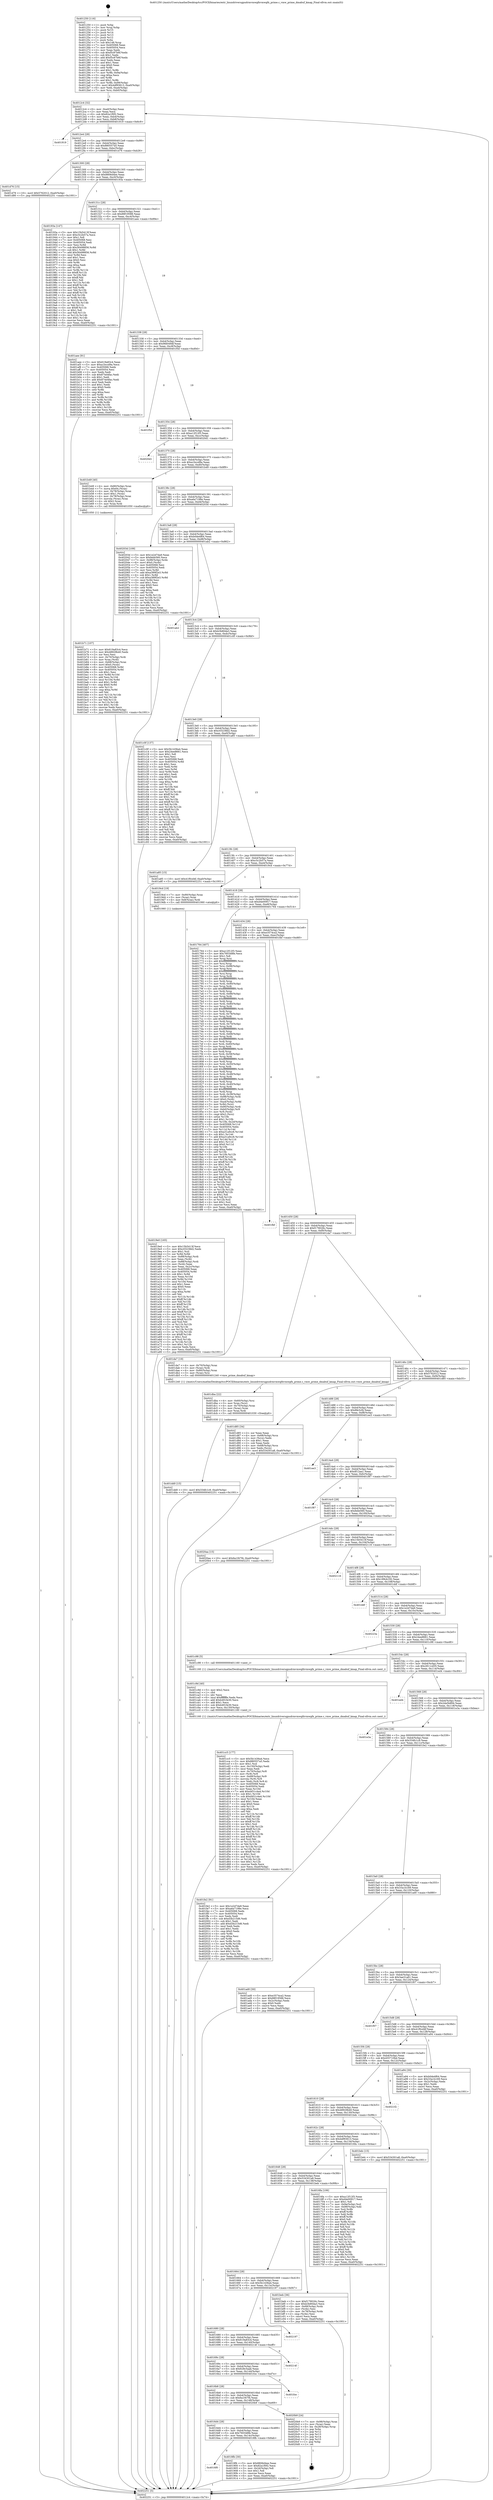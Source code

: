 digraph "0x401250" {
  label = "0x401250 (/mnt/c/Users/mathe/Desktop/tcc/POCII/binaries/extr_linuxdriversgpudrmvmwgfxvmwgfx_prime.c_vmw_prime_dmabuf_kmap_Final-ollvm.out::main(0))"
  labelloc = "t"
  node[shape=record]

  Entry [label="",width=0.3,height=0.3,shape=circle,fillcolor=black,style=filled]
  "0x4012c4" [label="{
     0x4012c4 [32]\l
     | [instrs]\l
     &nbsp;&nbsp;0x4012c4 \<+6\>: mov -0xa0(%rbp),%eax\l
     &nbsp;&nbsp;0x4012ca \<+2\>: mov %eax,%ecx\l
     &nbsp;&nbsp;0x4012cc \<+6\>: sub $0x82a1f0f2,%ecx\l
     &nbsp;&nbsp;0x4012d2 \<+6\>: mov %eax,-0xb4(%rbp)\l
     &nbsp;&nbsp;0x4012d8 \<+6\>: mov %ecx,-0xb8(%rbp)\l
     &nbsp;&nbsp;0x4012de \<+6\>: je 0000000000401919 \<main+0x6c9\>\l
  }"]
  "0x401919" [label="{
     0x401919\l
  }", style=dashed]
  "0x4012e4" [label="{
     0x4012e4 [28]\l
     | [instrs]\l
     &nbsp;&nbsp;0x4012e4 \<+5\>: jmp 00000000004012e9 \<main+0x99\>\l
     &nbsp;&nbsp;0x4012e9 \<+6\>: mov -0xb4(%rbp),%eax\l
     &nbsp;&nbsp;0x4012ef \<+5\>: sub $0x880557a5,%eax\l
     &nbsp;&nbsp;0x4012f4 \<+6\>: mov %eax,-0xbc(%rbp)\l
     &nbsp;&nbsp;0x4012fa \<+6\>: je 0000000000401d76 \<main+0xb26\>\l
  }"]
  Exit [label="",width=0.3,height=0.3,shape=circle,fillcolor=black,style=filled,peripheries=2]
  "0x401d76" [label="{
     0x401d76 [15]\l
     | [instrs]\l
     &nbsp;&nbsp;0x401d76 \<+10\>: movl $0x5762012,-0xa0(%rbp)\l
     &nbsp;&nbsp;0x401d80 \<+5\>: jmp 0000000000402251 \<main+0x1001\>\l
  }"]
  "0x401300" [label="{
     0x401300 [28]\l
     | [instrs]\l
     &nbsp;&nbsp;0x401300 \<+5\>: jmp 0000000000401305 \<main+0xb5\>\l
     &nbsp;&nbsp;0x401305 \<+6\>: mov -0xb4(%rbp),%eax\l
     &nbsp;&nbsp;0x40130b \<+5\>: sub $0x8806d4ee,%eax\l
     &nbsp;&nbsp;0x401310 \<+6\>: mov %eax,-0xc0(%rbp)\l
     &nbsp;&nbsp;0x401316 \<+6\>: je 000000000040193a \<main+0x6ea\>\l
  }"]
  "0x401dd0" [label="{
     0x401dd0 [15]\l
     | [instrs]\l
     &nbsp;&nbsp;0x401dd0 \<+10\>: movl $0x334fc1c9,-0xa0(%rbp)\l
     &nbsp;&nbsp;0x401dda \<+5\>: jmp 0000000000402251 \<main+0x1001\>\l
  }"]
  "0x40193a" [label="{
     0x40193a [147]\l
     | [instrs]\l
     &nbsp;&nbsp;0x40193a \<+5\>: mov $0x15b5413f,%eax\l
     &nbsp;&nbsp;0x40193f \<+5\>: mov $0xc5c2b57a,%ecx\l
     &nbsp;&nbsp;0x401944 \<+2\>: mov $0x1,%dl\l
     &nbsp;&nbsp;0x401946 \<+7\>: mov 0x405068,%esi\l
     &nbsp;&nbsp;0x40194d \<+7\>: mov 0x405054,%edi\l
     &nbsp;&nbsp;0x401954 \<+3\>: mov %esi,%r8d\l
     &nbsp;&nbsp;0x401957 \<+7\>: sub $0x56498856,%r8d\l
     &nbsp;&nbsp;0x40195e \<+4\>: sub $0x1,%r8d\l
     &nbsp;&nbsp;0x401962 \<+7\>: add $0x56498856,%r8d\l
     &nbsp;&nbsp;0x401969 \<+4\>: imul %r8d,%esi\l
     &nbsp;&nbsp;0x40196d \<+3\>: and $0x1,%esi\l
     &nbsp;&nbsp;0x401970 \<+3\>: cmp $0x0,%esi\l
     &nbsp;&nbsp;0x401973 \<+4\>: sete %r9b\l
     &nbsp;&nbsp;0x401977 \<+3\>: cmp $0xa,%edi\l
     &nbsp;&nbsp;0x40197a \<+4\>: setl %r10b\l
     &nbsp;&nbsp;0x40197e \<+3\>: mov %r9b,%r11b\l
     &nbsp;&nbsp;0x401981 \<+4\>: xor $0xff,%r11b\l
     &nbsp;&nbsp;0x401985 \<+3\>: mov %r10b,%bl\l
     &nbsp;&nbsp;0x401988 \<+3\>: xor $0xff,%bl\l
     &nbsp;&nbsp;0x40198b \<+3\>: xor $0x1,%dl\l
     &nbsp;&nbsp;0x40198e \<+3\>: mov %r11b,%r14b\l
     &nbsp;&nbsp;0x401991 \<+4\>: and $0xff,%r14b\l
     &nbsp;&nbsp;0x401995 \<+3\>: and %dl,%r9b\l
     &nbsp;&nbsp;0x401998 \<+3\>: mov %bl,%r15b\l
     &nbsp;&nbsp;0x40199b \<+4\>: and $0xff,%r15b\l
     &nbsp;&nbsp;0x40199f \<+3\>: and %dl,%r10b\l
     &nbsp;&nbsp;0x4019a2 \<+3\>: or %r9b,%r14b\l
     &nbsp;&nbsp;0x4019a5 \<+3\>: or %r10b,%r15b\l
     &nbsp;&nbsp;0x4019a8 \<+3\>: xor %r15b,%r14b\l
     &nbsp;&nbsp;0x4019ab \<+3\>: or %bl,%r11b\l
     &nbsp;&nbsp;0x4019ae \<+4\>: xor $0xff,%r11b\l
     &nbsp;&nbsp;0x4019b2 \<+3\>: or $0x1,%dl\l
     &nbsp;&nbsp;0x4019b5 \<+3\>: and %dl,%r11b\l
     &nbsp;&nbsp;0x4019b8 \<+3\>: or %r11b,%r14b\l
     &nbsp;&nbsp;0x4019bb \<+4\>: test $0x1,%r14b\l
     &nbsp;&nbsp;0x4019bf \<+3\>: cmovne %ecx,%eax\l
     &nbsp;&nbsp;0x4019c2 \<+6\>: mov %eax,-0xa0(%rbp)\l
     &nbsp;&nbsp;0x4019c8 \<+5\>: jmp 0000000000402251 \<main+0x1001\>\l
  }"]
  "0x40131c" [label="{
     0x40131c [28]\l
     | [instrs]\l
     &nbsp;&nbsp;0x40131c \<+5\>: jmp 0000000000401321 \<main+0xd1\>\l
     &nbsp;&nbsp;0x401321 \<+6\>: mov -0xb4(%rbp),%eax\l
     &nbsp;&nbsp;0x401327 \<+5\>: sub $0x88f19588,%eax\l
     &nbsp;&nbsp;0x40132c \<+6\>: mov %eax,-0xc4(%rbp)\l
     &nbsp;&nbsp;0x401332 \<+6\>: je 0000000000401aee \<main+0x89e\>\l
  }"]
  "0x401dba" [label="{
     0x401dba [22]\l
     | [instrs]\l
     &nbsp;&nbsp;0x401dba \<+4\>: mov -0x60(%rbp),%rsi\l
     &nbsp;&nbsp;0x401dbe \<+3\>: mov %rax,(%rsi)\l
     &nbsp;&nbsp;0x401dc1 \<+4\>: mov -0x70(%rbp),%rax\l
     &nbsp;&nbsp;0x401dc5 \<+3\>: mov (%rax),%rax\l
     &nbsp;&nbsp;0x401dc8 \<+3\>: mov %rax,%rdi\l
     &nbsp;&nbsp;0x401dcb \<+5\>: call 0000000000401030 \<free@plt\>\l
     | [calls]\l
     &nbsp;&nbsp;0x401030 \{1\} (unknown)\l
  }"]
  "0x401aee" [label="{
     0x401aee [91]\l
     | [instrs]\l
     &nbsp;&nbsp;0x401aee \<+5\>: mov $0x619a83c4,%eax\l
     &nbsp;&nbsp;0x401af3 \<+5\>: mov $0xa1bccd9a,%ecx\l
     &nbsp;&nbsp;0x401af8 \<+7\>: mov 0x405068,%edx\l
     &nbsp;&nbsp;0x401aff \<+7\>: mov 0x405054,%esi\l
     &nbsp;&nbsp;0x401b06 \<+2\>: mov %edx,%edi\l
     &nbsp;&nbsp;0x401b08 \<+6\>: sub $0x874d4fac,%edi\l
     &nbsp;&nbsp;0x401b0e \<+3\>: sub $0x1,%edi\l
     &nbsp;&nbsp;0x401b11 \<+6\>: add $0x874d4fac,%edi\l
     &nbsp;&nbsp;0x401b17 \<+3\>: imul %edi,%edx\l
     &nbsp;&nbsp;0x401b1a \<+3\>: and $0x1,%edx\l
     &nbsp;&nbsp;0x401b1d \<+3\>: cmp $0x0,%edx\l
     &nbsp;&nbsp;0x401b20 \<+4\>: sete %r8b\l
     &nbsp;&nbsp;0x401b24 \<+3\>: cmp $0xa,%esi\l
     &nbsp;&nbsp;0x401b27 \<+4\>: setl %r9b\l
     &nbsp;&nbsp;0x401b2b \<+3\>: mov %r8b,%r10b\l
     &nbsp;&nbsp;0x401b2e \<+3\>: and %r9b,%r10b\l
     &nbsp;&nbsp;0x401b31 \<+3\>: xor %r9b,%r8b\l
     &nbsp;&nbsp;0x401b34 \<+3\>: or %r8b,%r10b\l
     &nbsp;&nbsp;0x401b37 \<+4\>: test $0x1,%r10b\l
     &nbsp;&nbsp;0x401b3b \<+3\>: cmovne %ecx,%eax\l
     &nbsp;&nbsp;0x401b3e \<+6\>: mov %eax,-0xa0(%rbp)\l
     &nbsp;&nbsp;0x401b44 \<+5\>: jmp 0000000000402251 \<main+0x1001\>\l
  }"]
  "0x401338" [label="{
     0x401338 [28]\l
     | [instrs]\l
     &nbsp;&nbsp;0x401338 \<+5\>: jmp 000000000040133d \<main+0xed\>\l
     &nbsp;&nbsp;0x40133d \<+6\>: mov -0xb4(%rbp),%eax\l
     &nbsp;&nbsp;0x401343 \<+5\>: sub $0x9fd049df,%eax\l
     &nbsp;&nbsp;0x401348 \<+6\>: mov %eax,-0xc8(%rbp)\l
     &nbsp;&nbsp;0x40134e \<+6\>: je 0000000000401f5d \<main+0xd0d\>\l
  }"]
  "0x401cc5" [label="{
     0x401cc5 [177]\l
     | [instrs]\l
     &nbsp;&nbsp;0x401cc5 \<+5\>: mov $0x5b1436a4,%ecx\l
     &nbsp;&nbsp;0x401cca \<+5\>: mov $0x880557a5,%edx\l
     &nbsp;&nbsp;0x401ccf \<+3\>: mov $0x1,%sil\l
     &nbsp;&nbsp;0x401cd2 \<+6\>: mov -0x150(%rbp),%edi\l
     &nbsp;&nbsp;0x401cd8 \<+3\>: imul %eax,%edi\l
     &nbsp;&nbsp;0x401cdb \<+4\>: mov -0x70(%rbp),%r8\l
     &nbsp;&nbsp;0x401cdf \<+3\>: mov (%r8),%r8\l
     &nbsp;&nbsp;0x401ce2 \<+4\>: mov -0x68(%rbp),%r9\l
     &nbsp;&nbsp;0x401ce6 \<+3\>: movslq (%r9),%r9\l
     &nbsp;&nbsp;0x401ce9 \<+4\>: mov %edi,(%r8,%r9,4)\l
     &nbsp;&nbsp;0x401ced \<+7\>: mov 0x405068,%eax\l
     &nbsp;&nbsp;0x401cf4 \<+7\>: mov 0x405054,%edi\l
     &nbsp;&nbsp;0x401cfb \<+3\>: mov %eax,%r10d\l
     &nbsp;&nbsp;0x401cfe \<+7\>: add $0xd451c4a4,%r10d\l
     &nbsp;&nbsp;0x401d05 \<+4\>: sub $0x1,%r10d\l
     &nbsp;&nbsp;0x401d09 \<+7\>: sub $0xd451c4a4,%r10d\l
     &nbsp;&nbsp;0x401d10 \<+4\>: imul %r10d,%eax\l
     &nbsp;&nbsp;0x401d14 \<+3\>: and $0x1,%eax\l
     &nbsp;&nbsp;0x401d17 \<+3\>: cmp $0x0,%eax\l
     &nbsp;&nbsp;0x401d1a \<+4\>: sete %r11b\l
     &nbsp;&nbsp;0x401d1e \<+3\>: cmp $0xa,%edi\l
     &nbsp;&nbsp;0x401d21 \<+3\>: setl %bl\l
     &nbsp;&nbsp;0x401d24 \<+3\>: mov %r11b,%r14b\l
     &nbsp;&nbsp;0x401d27 \<+4\>: xor $0xff,%r14b\l
     &nbsp;&nbsp;0x401d2b \<+3\>: mov %bl,%r15b\l
     &nbsp;&nbsp;0x401d2e \<+4\>: xor $0xff,%r15b\l
     &nbsp;&nbsp;0x401d32 \<+4\>: xor $0x1,%sil\l
     &nbsp;&nbsp;0x401d36 \<+3\>: mov %r14b,%r12b\l
     &nbsp;&nbsp;0x401d39 \<+4\>: and $0xff,%r12b\l
     &nbsp;&nbsp;0x401d3d \<+3\>: and %sil,%r11b\l
     &nbsp;&nbsp;0x401d40 \<+3\>: mov %r15b,%r13b\l
     &nbsp;&nbsp;0x401d43 \<+4\>: and $0xff,%r13b\l
     &nbsp;&nbsp;0x401d47 \<+3\>: and %sil,%bl\l
     &nbsp;&nbsp;0x401d4a \<+3\>: or %r11b,%r12b\l
     &nbsp;&nbsp;0x401d4d \<+3\>: or %bl,%r13b\l
     &nbsp;&nbsp;0x401d50 \<+3\>: xor %r13b,%r12b\l
     &nbsp;&nbsp;0x401d53 \<+3\>: or %r15b,%r14b\l
     &nbsp;&nbsp;0x401d56 \<+4\>: xor $0xff,%r14b\l
     &nbsp;&nbsp;0x401d5a \<+4\>: or $0x1,%sil\l
     &nbsp;&nbsp;0x401d5e \<+3\>: and %sil,%r14b\l
     &nbsp;&nbsp;0x401d61 \<+3\>: or %r14b,%r12b\l
     &nbsp;&nbsp;0x401d64 \<+4\>: test $0x1,%r12b\l
     &nbsp;&nbsp;0x401d68 \<+3\>: cmovne %edx,%ecx\l
     &nbsp;&nbsp;0x401d6b \<+6\>: mov %ecx,-0xa0(%rbp)\l
     &nbsp;&nbsp;0x401d71 \<+5\>: jmp 0000000000402251 \<main+0x1001\>\l
  }"]
  "0x401f5d" [label="{
     0x401f5d\l
  }", style=dashed]
  "0x401354" [label="{
     0x401354 [28]\l
     | [instrs]\l
     &nbsp;&nbsp;0x401354 \<+5\>: jmp 0000000000401359 \<main+0x109\>\l
     &nbsp;&nbsp;0x401359 \<+6\>: mov -0xb4(%rbp),%eax\l
     &nbsp;&nbsp;0x40135f \<+5\>: sub $0xa12f12f3,%eax\l
     &nbsp;&nbsp;0x401364 \<+6\>: mov %eax,-0xcc(%rbp)\l
     &nbsp;&nbsp;0x40136a \<+6\>: je 00000000004020d1 \<main+0xe81\>\l
  }"]
  "0x401c9d" [label="{
     0x401c9d [40]\l
     | [instrs]\l
     &nbsp;&nbsp;0x401c9d \<+5\>: mov $0x2,%ecx\l
     &nbsp;&nbsp;0x401ca2 \<+1\>: cltd\l
     &nbsp;&nbsp;0x401ca3 \<+2\>: idiv %ecx\l
     &nbsp;&nbsp;0x401ca5 \<+6\>: imul $0xfffffffe,%edx,%ecx\l
     &nbsp;&nbsp;0x401cab \<+6\>: add $0xb491fe30,%ecx\l
     &nbsp;&nbsp;0x401cb1 \<+3\>: add $0x1,%ecx\l
     &nbsp;&nbsp;0x401cb4 \<+6\>: sub $0xb491fe30,%ecx\l
     &nbsp;&nbsp;0x401cba \<+6\>: mov %ecx,-0x150(%rbp)\l
     &nbsp;&nbsp;0x401cc0 \<+5\>: call 0000000000401160 \<next_i\>\l
     | [calls]\l
     &nbsp;&nbsp;0x401160 \{1\} (/mnt/c/Users/mathe/Desktop/tcc/POCII/binaries/extr_linuxdriversgpudrmvmwgfxvmwgfx_prime.c_vmw_prime_dmabuf_kmap_Final-ollvm.out::next_i)\l
  }"]
  "0x4020d1" [label="{
     0x4020d1\l
  }", style=dashed]
  "0x401370" [label="{
     0x401370 [28]\l
     | [instrs]\l
     &nbsp;&nbsp;0x401370 \<+5\>: jmp 0000000000401375 \<main+0x125\>\l
     &nbsp;&nbsp;0x401375 \<+6\>: mov -0xb4(%rbp),%eax\l
     &nbsp;&nbsp;0x40137b \<+5\>: sub $0xa1bccd9a,%eax\l
     &nbsp;&nbsp;0x401380 \<+6\>: mov %eax,-0xd0(%rbp)\l
     &nbsp;&nbsp;0x401386 \<+6\>: je 0000000000401b49 \<main+0x8f9\>\l
  }"]
  "0x401b71" [label="{
     0x401b71 [107]\l
     | [instrs]\l
     &nbsp;&nbsp;0x401b71 \<+5\>: mov $0x619a83c4,%ecx\l
     &nbsp;&nbsp;0x401b76 \<+5\>: mov $0x48929b40,%edx\l
     &nbsp;&nbsp;0x401b7b \<+2\>: xor %esi,%esi\l
     &nbsp;&nbsp;0x401b7d \<+4\>: mov -0x70(%rbp),%rdi\l
     &nbsp;&nbsp;0x401b81 \<+3\>: mov %rax,(%rdi)\l
     &nbsp;&nbsp;0x401b84 \<+4\>: mov -0x68(%rbp),%rax\l
     &nbsp;&nbsp;0x401b88 \<+6\>: movl $0x0,(%rax)\l
     &nbsp;&nbsp;0x401b8e \<+8\>: mov 0x405068,%r8d\l
     &nbsp;&nbsp;0x401b96 \<+8\>: mov 0x405054,%r9d\l
     &nbsp;&nbsp;0x401b9e \<+3\>: sub $0x1,%esi\l
     &nbsp;&nbsp;0x401ba1 \<+3\>: mov %r8d,%r10d\l
     &nbsp;&nbsp;0x401ba4 \<+3\>: add %esi,%r10d\l
     &nbsp;&nbsp;0x401ba7 \<+4\>: imul %r10d,%r8d\l
     &nbsp;&nbsp;0x401bab \<+4\>: and $0x1,%r8d\l
     &nbsp;&nbsp;0x401baf \<+4\>: cmp $0x0,%r8d\l
     &nbsp;&nbsp;0x401bb3 \<+4\>: sete %r11b\l
     &nbsp;&nbsp;0x401bb7 \<+4\>: cmp $0xa,%r9d\l
     &nbsp;&nbsp;0x401bbb \<+3\>: setl %bl\l
     &nbsp;&nbsp;0x401bbe \<+3\>: mov %r11b,%r14b\l
     &nbsp;&nbsp;0x401bc1 \<+3\>: and %bl,%r14b\l
     &nbsp;&nbsp;0x401bc4 \<+3\>: xor %bl,%r11b\l
     &nbsp;&nbsp;0x401bc7 \<+3\>: or %r11b,%r14b\l
     &nbsp;&nbsp;0x401bca \<+4\>: test $0x1,%r14b\l
     &nbsp;&nbsp;0x401bce \<+3\>: cmovne %edx,%ecx\l
     &nbsp;&nbsp;0x401bd1 \<+6\>: mov %ecx,-0xa0(%rbp)\l
     &nbsp;&nbsp;0x401bd7 \<+5\>: jmp 0000000000402251 \<main+0x1001\>\l
  }"]
  "0x401b49" [label="{
     0x401b49 [40]\l
     | [instrs]\l
     &nbsp;&nbsp;0x401b49 \<+4\>: mov -0x80(%rbp),%rax\l
     &nbsp;&nbsp;0x401b4d \<+7\>: movq $0x64,(%rax)\l
     &nbsp;&nbsp;0x401b54 \<+4\>: mov -0x78(%rbp),%rax\l
     &nbsp;&nbsp;0x401b58 \<+6\>: movl $0x1,(%rax)\l
     &nbsp;&nbsp;0x401b5e \<+4\>: mov -0x78(%rbp),%rax\l
     &nbsp;&nbsp;0x401b62 \<+3\>: movslq (%rax),%rax\l
     &nbsp;&nbsp;0x401b65 \<+4\>: shl $0x2,%rax\l
     &nbsp;&nbsp;0x401b69 \<+3\>: mov %rax,%rdi\l
     &nbsp;&nbsp;0x401b6c \<+5\>: call 0000000000401050 \<malloc@plt\>\l
     | [calls]\l
     &nbsp;&nbsp;0x401050 \{1\} (unknown)\l
  }"]
  "0x40138c" [label="{
     0x40138c [28]\l
     | [instrs]\l
     &nbsp;&nbsp;0x40138c \<+5\>: jmp 0000000000401391 \<main+0x141\>\l
     &nbsp;&nbsp;0x401391 \<+6\>: mov -0xb4(%rbp),%eax\l
     &nbsp;&nbsp;0x401397 \<+5\>: sub $0xa6a7198e,%eax\l
     &nbsp;&nbsp;0x40139c \<+6\>: mov %eax,-0xd4(%rbp)\l
     &nbsp;&nbsp;0x4013a2 \<+6\>: je 000000000040203d \<main+0xded\>\l
  }"]
  "0x4019e0" [label="{
     0x4019e0 [165]\l
     | [instrs]\l
     &nbsp;&nbsp;0x4019e0 \<+5\>: mov $0x15b5413f,%ecx\l
     &nbsp;&nbsp;0x4019e5 \<+5\>: mov $0xc03238d2,%edx\l
     &nbsp;&nbsp;0x4019ea \<+3\>: mov $0x1,%sil\l
     &nbsp;&nbsp;0x4019ed \<+3\>: xor %r8d,%r8d\l
     &nbsp;&nbsp;0x4019f0 \<+7\>: mov -0x88(%rbp),%rdi\l
     &nbsp;&nbsp;0x4019f7 \<+2\>: mov %eax,(%rdi)\l
     &nbsp;&nbsp;0x4019f9 \<+7\>: mov -0x88(%rbp),%rdi\l
     &nbsp;&nbsp;0x401a00 \<+2\>: mov (%rdi),%eax\l
     &nbsp;&nbsp;0x401a02 \<+3\>: mov %eax,-0x2c(%rbp)\l
     &nbsp;&nbsp;0x401a05 \<+7\>: mov 0x405068,%eax\l
     &nbsp;&nbsp;0x401a0c \<+8\>: mov 0x405054,%r9d\l
     &nbsp;&nbsp;0x401a14 \<+4\>: sub $0x1,%r8d\l
     &nbsp;&nbsp;0x401a18 \<+3\>: mov %eax,%r10d\l
     &nbsp;&nbsp;0x401a1b \<+3\>: add %r8d,%r10d\l
     &nbsp;&nbsp;0x401a1e \<+4\>: imul %r10d,%eax\l
     &nbsp;&nbsp;0x401a22 \<+3\>: and $0x1,%eax\l
     &nbsp;&nbsp;0x401a25 \<+3\>: cmp $0x0,%eax\l
     &nbsp;&nbsp;0x401a28 \<+4\>: sete %r11b\l
     &nbsp;&nbsp;0x401a2c \<+4\>: cmp $0xa,%r9d\l
     &nbsp;&nbsp;0x401a30 \<+3\>: setl %bl\l
     &nbsp;&nbsp;0x401a33 \<+3\>: mov %r11b,%r14b\l
     &nbsp;&nbsp;0x401a36 \<+4\>: xor $0xff,%r14b\l
     &nbsp;&nbsp;0x401a3a \<+3\>: mov %bl,%r15b\l
     &nbsp;&nbsp;0x401a3d \<+4\>: xor $0xff,%r15b\l
     &nbsp;&nbsp;0x401a41 \<+4\>: xor $0x1,%sil\l
     &nbsp;&nbsp;0x401a45 \<+3\>: mov %r14b,%r12b\l
     &nbsp;&nbsp;0x401a48 \<+4\>: and $0xff,%r12b\l
     &nbsp;&nbsp;0x401a4c \<+3\>: and %sil,%r11b\l
     &nbsp;&nbsp;0x401a4f \<+3\>: mov %r15b,%r13b\l
     &nbsp;&nbsp;0x401a52 \<+4\>: and $0xff,%r13b\l
     &nbsp;&nbsp;0x401a56 \<+3\>: and %sil,%bl\l
     &nbsp;&nbsp;0x401a59 \<+3\>: or %r11b,%r12b\l
     &nbsp;&nbsp;0x401a5c \<+3\>: or %bl,%r13b\l
     &nbsp;&nbsp;0x401a5f \<+3\>: xor %r13b,%r12b\l
     &nbsp;&nbsp;0x401a62 \<+3\>: or %r15b,%r14b\l
     &nbsp;&nbsp;0x401a65 \<+4\>: xor $0xff,%r14b\l
     &nbsp;&nbsp;0x401a69 \<+4\>: or $0x1,%sil\l
     &nbsp;&nbsp;0x401a6d \<+3\>: and %sil,%r14b\l
     &nbsp;&nbsp;0x401a70 \<+3\>: or %r14b,%r12b\l
     &nbsp;&nbsp;0x401a73 \<+4\>: test $0x1,%r12b\l
     &nbsp;&nbsp;0x401a77 \<+3\>: cmovne %edx,%ecx\l
     &nbsp;&nbsp;0x401a7a \<+6\>: mov %ecx,-0xa0(%rbp)\l
     &nbsp;&nbsp;0x401a80 \<+5\>: jmp 0000000000402251 \<main+0x1001\>\l
  }"]
  "0x40203d" [label="{
     0x40203d [109]\l
     | [instrs]\l
     &nbsp;&nbsp;0x40203d \<+5\>: mov $0x1e2d7da9,%eax\l
     &nbsp;&nbsp;0x402042 \<+5\>: mov $0xfebb560,%ecx\l
     &nbsp;&nbsp;0x402047 \<+7\>: mov -0x98(%rbp),%rdx\l
     &nbsp;&nbsp;0x40204e \<+6\>: movl $0x0,(%rdx)\l
     &nbsp;&nbsp;0x402054 \<+7\>: mov 0x405068,%esi\l
     &nbsp;&nbsp;0x40205b \<+7\>: mov 0x405054,%edi\l
     &nbsp;&nbsp;0x402062 \<+3\>: mov %esi,%r8d\l
     &nbsp;&nbsp;0x402065 \<+7\>: add $0xa389f2e3,%r8d\l
     &nbsp;&nbsp;0x40206c \<+4\>: sub $0x1,%r8d\l
     &nbsp;&nbsp;0x402070 \<+7\>: sub $0xa389f2e3,%r8d\l
     &nbsp;&nbsp;0x402077 \<+4\>: imul %r8d,%esi\l
     &nbsp;&nbsp;0x40207b \<+3\>: and $0x1,%esi\l
     &nbsp;&nbsp;0x40207e \<+3\>: cmp $0x0,%esi\l
     &nbsp;&nbsp;0x402081 \<+4\>: sete %r9b\l
     &nbsp;&nbsp;0x402085 \<+3\>: cmp $0xa,%edi\l
     &nbsp;&nbsp;0x402088 \<+4\>: setl %r10b\l
     &nbsp;&nbsp;0x40208c \<+3\>: mov %r9b,%r11b\l
     &nbsp;&nbsp;0x40208f \<+3\>: and %r10b,%r11b\l
     &nbsp;&nbsp;0x402092 \<+3\>: xor %r10b,%r9b\l
     &nbsp;&nbsp;0x402095 \<+3\>: or %r9b,%r11b\l
     &nbsp;&nbsp;0x402098 \<+4\>: test $0x1,%r11b\l
     &nbsp;&nbsp;0x40209c \<+3\>: cmovne %ecx,%eax\l
     &nbsp;&nbsp;0x40209f \<+6\>: mov %eax,-0xa0(%rbp)\l
     &nbsp;&nbsp;0x4020a5 \<+5\>: jmp 0000000000402251 \<main+0x1001\>\l
  }"]
  "0x4013a8" [label="{
     0x4013a8 [28]\l
     | [instrs]\l
     &nbsp;&nbsp;0x4013a8 \<+5\>: jmp 00000000004013ad \<main+0x15d\>\l
     &nbsp;&nbsp;0x4013ad \<+6\>: mov -0xb4(%rbp),%eax\l
     &nbsp;&nbsp;0x4013b3 \<+5\>: sub $0xb0de4f64,%eax\l
     &nbsp;&nbsp;0x4013b8 \<+6\>: mov %eax,-0xd8(%rbp)\l
     &nbsp;&nbsp;0x4013be \<+6\>: je 0000000000401ab2 \<main+0x862\>\l
  }"]
  "0x4016f0" [label="{
     0x4016f0\l
  }", style=dashed]
  "0x401ab2" [label="{
     0x401ab2\l
  }", style=dashed]
  "0x4013c4" [label="{
     0x4013c4 [28]\l
     | [instrs]\l
     &nbsp;&nbsp;0x4013c4 \<+5\>: jmp 00000000004013c9 \<main+0x179\>\l
     &nbsp;&nbsp;0x4013c9 \<+6\>: mov -0xb4(%rbp),%eax\l
     &nbsp;&nbsp;0x4013cf \<+5\>: sub $0xb3b80da3,%eax\l
     &nbsp;&nbsp;0x4013d4 \<+6\>: mov %eax,-0xdc(%rbp)\l
     &nbsp;&nbsp;0x4013da \<+6\>: je 0000000000401c0f \<main+0x9bf\>\l
  }"]
  "0x4018fb" [label="{
     0x4018fb [30]\l
     | [instrs]\l
     &nbsp;&nbsp;0x4018fb \<+5\>: mov $0x8806d4ee,%eax\l
     &nbsp;&nbsp;0x401900 \<+5\>: mov $0x82a1f0f2,%ecx\l
     &nbsp;&nbsp;0x401905 \<+3\>: mov -0x2d(%rbp),%dl\l
     &nbsp;&nbsp;0x401908 \<+3\>: test $0x1,%dl\l
     &nbsp;&nbsp;0x40190b \<+3\>: cmovne %ecx,%eax\l
     &nbsp;&nbsp;0x40190e \<+6\>: mov %eax,-0xa0(%rbp)\l
     &nbsp;&nbsp;0x401914 \<+5\>: jmp 0000000000402251 \<main+0x1001\>\l
  }"]
  "0x401c0f" [label="{
     0x401c0f [137]\l
     | [instrs]\l
     &nbsp;&nbsp;0x401c0f \<+5\>: mov $0x5b1436a4,%eax\l
     &nbsp;&nbsp;0x401c14 \<+5\>: mov $0x24ee8661,%ecx\l
     &nbsp;&nbsp;0x401c19 \<+2\>: mov $0x1,%dl\l
     &nbsp;&nbsp;0x401c1b \<+2\>: xor %esi,%esi\l
     &nbsp;&nbsp;0x401c1d \<+7\>: mov 0x405068,%edi\l
     &nbsp;&nbsp;0x401c24 \<+8\>: mov 0x405054,%r8d\l
     &nbsp;&nbsp;0x401c2c \<+3\>: sub $0x1,%esi\l
     &nbsp;&nbsp;0x401c2f \<+3\>: mov %edi,%r9d\l
     &nbsp;&nbsp;0x401c32 \<+3\>: add %esi,%r9d\l
     &nbsp;&nbsp;0x401c35 \<+4\>: imul %r9d,%edi\l
     &nbsp;&nbsp;0x401c39 \<+3\>: and $0x1,%edi\l
     &nbsp;&nbsp;0x401c3c \<+3\>: cmp $0x0,%edi\l
     &nbsp;&nbsp;0x401c3f \<+4\>: sete %r10b\l
     &nbsp;&nbsp;0x401c43 \<+4\>: cmp $0xa,%r8d\l
     &nbsp;&nbsp;0x401c47 \<+4\>: setl %r11b\l
     &nbsp;&nbsp;0x401c4b \<+3\>: mov %r10b,%bl\l
     &nbsp;&nbsp;0x401c4e \<+3\>: xor $0xff,%bl\l
     &nbsp;&nbsp;0x401c51 \<+3\>: mov %r11b,%r14b\l
     &nbsp;&nbsp;0x401c54 \<+4\>: xor $0xff,%r14b\l
     &nbsp;&nbsp;0x401c58 \<+3\>: xor $0x1,%dl\l
     &nbsp;&nbsp;0x401c5b \<+3\>: mov %bl,%r15b\l
     &nbsp;&nbsp;0x401c5e \<+4\>: and $0xff,%r15b\l
     &nbsp;&nbsp;0x401c62 \<+3\>: and %dl,%r10b\l
     &nbsp;&nbsp;0x401c65 \<+3\>: mov %r14b,%r12b\l
     &nbsp;&nbsp;0x401c68 \<+4\>: and $0xff,%r12b\l
     &nbsp;&nbsp;0x401c6c \<+3\>: and %dl,%r11b\l
     &nbsp;&nbsp;0x401c6f \<+3\>: or %r10b,%r15b\l
     &nbsp;&nbsp;0x401c72 \<+3\>: or %r11b,%r12b\l
     &nbsp;&nbsp;0x401c75 \<+3\>: xor %r12b,%r15b\l
     &nbsp;&nbsp;0x401c78 \<+3\>: or %r14b,%bl\l
     &nbsp;&nbsp;0x401c7b \<+3\>: xor $0xff,%bl\l
     &nbsp;&nbsp;0x401c7e \<+3\>: or $0x1,%dl\l
     &nbsp;&nbsp;0x401c81 \<+2\>: and %dl,%bl\l
     &nbsp;&nbsp;0x401c83 \<+3\>: or %bl,%r15b\l
     &nbsp;&nbsp;0x401c86 \<+4\>: test $0x1,%r15b\l
     &nbsp;&nbsp;0x401c8a \<+3\>: cmovne %ecx,%eax\l
     &nbsp;&nbsp;0x401c8d \<+6\>: mov %eax,-0xa0(%rbp)\l
     &nbsp;&nbsp;0x401c93 \<+5\>: jmp 0000000000402251 \<main+0x1001\>\l
  }"]
  "0x4013e0" [label="{
     0x4013e0 [28]\l
     | [instrs]\l
     &nbsp;&nbsp;0x4013e0 \<+5\>: jmp 00000000004013e5 \<main+0x195\>\l
     &nbsp;&nbsp;0x4013e5 \<+6\>: mov -0xb4(%rbp),%eax\l
     &nbsp;&nbsp;0x4013eb \<+5\>: sub $0xc03238d2,%eax\l
     &nbsp;&nbsp;0x4013f0 \<+6\>: mov %eax,-0xe0(%rbp)\l
     &nbsp;&nbsp;0x4013f6 \<+6\>: je 0000000000401a85 \<main+0x835\>\l
  }"]
  "0x4016d4" [label="{
     0x4016d4 [28]\l
     | [instrs]\l
     &nbsp;&nbsp;0x4016d4 \<+5\>: jmp 00000000004016d9 \<main+0x489\>\l
     &nbsp;&nbsp;0x4016d9 \<+6\>: mov -0xb4(%rbp),%eax\l
     &nbsp;&nbsp;0x4016df \<+5\>: sub $0x760348fe,%eax\l
     &nbsp;&nbsp;0x4016e4 \<+6\>: mov %eax,-0x14c(%rbp)\l
     &nbsp;&nbsp;0x4016ea \<+6\>: je 00000000004018fb \<main+0x6ab\>\l
  }"]
  "0x401a85" [label="{
     0x401a85 [15]\l
     | [instrs]\l
     &nbsp;&nbsp;0x401a85 \<+10\>: movl $0x41f0cd4f,-0xa0(%rbp)\l
     &nbsp;&nbsp;0x401a8f \<+5\>: jmp 0000000000402251 \<main+0x1001\>\l
  }"]
  "0x4013fc" [label="{
     0x4013fc [28]\l
     | [instrs]\l
     &nbsp;&nbsp;0x4013fc \<+5\>: jmp 0000000000401401 \<main+0x1b1\>\l
     &nbsp;&nbsp;0x401401 \<+6\>: mov -0xb4(%rbp),%eax\l
     &nbsp;&nbsp;0x401407 \<+5\>: sub $0xc5c2b57a,%eax\l
     &nbsp;&nbsp;0x40140c \<+6\>: mov %eax,-0xe4(%rbp)\l
     &nbsp;&nbsp;0x401412 \<+6\>: je 00000000004019cd \<main+0x77d\>\l
  }"]
  "0x4020b9" [label="{
     0x4020b9 [24]\l
     | [instrs]\l
     &nbsp;&nbsp;0x4020b9 \<+7\>: mov -0x98(%rbp),%rax\l
     &nbsp;&nbsp;0x4020c0 \<+2\>: mov (%rax),%eax\l
     &nbsp;&nbsp;0x4020c2 \<+4\>: lea -0x28(%rbp),%rsp\l
     &nbsp;&nbsp;0x4020c6 \<+1\>: pop %rbx\l
     &nbsp;&nbsp;0x4020c7 \<+2\>: pop %r12\l
     &nbsp;&nbsp;0x4020c9 \<+2\>: pop %r13\l
     &nbsp;&nbsp;0x4020cb \<+2\>: pop %r14\l
     &nbsp;&nbsp;0x4020cd \<+2\>: pop %r15\l
     &nbsp;&nbsp;0x4020cf \<+1\>: pop %rbp\l
     &nbsp;&nbsp;0x4020d0 \<+1\>: ret\l
  }"]
  "0x4019cd" [label="{
     0x4019cd [19]\l
     | [instrs]\l
     &nbsp;&nbsp;0x4019cd \<+7\>: mov -0x90(%rbp),%rax\l
     &nbsp;&nbsp;0x4019d4 \<+3\>: mov (%rax),%rax\l
     &nbsp;&nbsp;0x4019d7 \<+4\>: mov 0x8(%rax),%rdi\l
     &nbsp;&nbsp;0x4019db \<+5\>: call 0000000000401060 \<atoi@plt\>\l
     | [calls]\l
     &nbsp;&nbsp;0x401060 \{1\} (unknown)\l
  }"]
  "0x401418" [label="{
     0x401418 [28]\l
     | [instrs]\l
     &nbsp;&nbsp;0x401418 \<+5\>: jmp 000000000040141d \<main+0x1cd\>\l
     &nbsp;&nbsp;0x40141d \<+6\>: mov -0xb4(%rbp),%eax\l
     &nbsp;&nbsp;0x401423 \<+5\>: sub $0xd4e00917,%eax\l
     &nbsp;&nbsp;0x401428 \<+6\>: mov %eax,-0xe8(%rbp)\l
     &nbsp;&nbsp;0x40142e \<+6\>: je 0000000000401764 \<main+0x514\>\l
  }"]
  "0x4016b8" [label="{
     0x4016b8 [28]\l
     | [instrs]\l
     &nbsp;&nbsp;0x4016b8 \<+5\>: jmp 00000000004016bd \<main+0x46d\>\l
     &nbsp;&nbsp;0x4016bd \<+6\>: mov -0xb4(%rbp),%eax\l
     &nbsp;&nbsp;0x4016c3 \<+5\>: sub $0x6a1f47f4,%eax\l
     &nbsp;&nbsp;0x4016c8 \<+6\>: mov %eax,-0x148(%rbp)\l
     &nbsp;&nbsp;0x4016ce \<+6\>: je 00000000004020b9 \<main+0xe69\>\l
  }"]
  "0x401764" [label="{
     0x401764 [407]\l
     | [instrs]\l
     &nbsp;&nbsp;0x401764 \<+5\>: mov $0xa12f12f3,%eax\l
     &nbsp;&nbsp;0x401769 \<+5\>: mov $0x760348fe,%ecx\l
     &nbsp;&nbsp;0x40176e \<+2\>: mov $0x1,%dl\l
     &nbsp;&nbsp;0x401770 \<+3\>: mov %rsp,%rsi\l
     &nbsp;&nbsp;0x401773 \<+4\>: add $0xfffffffffffffff0,%rsi\l
     &nbsp;&nbsp;0x401777 \<+3\>: mov %rsi,%rsp\l
     &nbsp;&nbsp;0x40177a \<+7\>: mov %rsi,-0x98(%rbp)\l
     &nbsp;&nbsp;0x401781 \<+3\>: mov %rsp,%rsi\l
     &nbsp;&nbsp;0x401784 \<+4\>: add $0xfffffffffffffff0,%rsi\l
     &nbsp;&nbsp;0x401788 \<+3\>: mov %rsi,%rsp\l
     &nbsp;&nbsp;0x40178b \<+3\>: mov %rsp,%rdi\l
     &nbsp;&nbsp;0x40178e \<+4\>: add $0xfffffffffffffff0,%rdi\l
     &nbsp;&nbsp;0x401792 \<+3\>: mov %rdi,%rsp\l
     &nbsp;&nbsp;0x401795 \<+7\>: mov %rdi,-0x90(%rbp)\l
     &nbsp;&nbsp;0x40179c \<+3\>: mov %rsp,%rdi\l
     &nbsp;&nbsp;0x40179f \<+4\>: add $0xfffffffffffffff0,%rdi\l
     &nbsp;&nbsp;0x4017a3 \<+3\>: mov %rdi,%rsp\l
     &nbsp;&nbsp;0x4017a6 \<+7\>: mov %rdi,-0x88(%rbp)\l
     &nbsp;&nbsp;0x4017ad \<+3\>: mov %rsp,%rdi\l
     &nbsp;&nbsp;0x4017b0 \<+4\>: add $0xfffffffffffffff0,%rdi\l
     &nbsp;&nbsp;0x4017b4 \<+3\>: mov %rdi,%rsp\l
     &nbsp;&nbsp;0x4017b7 \<+4\>: mov %rdi,-0x80(%rbp)\l
     &nbsp;&nbsp;0x4017bb \<+3\>: mov %rsp,%rdi\l
     &nbsp;&nbsp;0x4017be \<+4\>: add $0xfffffffffffffff0,%rdi\l
     &nbsp;&nbsp;0x4017c2 \<+3\>: mov %rdi,%rsp\l
     &nbsp;&nbsp;0x4017c5 \<+4\>: mov %rdi,-0x78(%rbp)\l
     &nbsp;&nbsp;0x4017c9 \<+3\>: mov %rsp,%rdi\l
     &nbsp;&nbsp;0x4017cc \<+4\>: add $0xfffffffffffffff0,%rdi\l
     &nbsp;&nbsp;0x4017d0 \<+3\>: mov %rdi,%rsp\l
     &nbsp;&nbsp;0x4017d3 \<+4\>: mov %rdi,-0x70(%rbp)\l
     &nbsp;&nbsp;0x4017d7 \<+3\>: mov %rsp,%rdi\l
     &nbsp;&nbsp;0x4017da \<+4\>: add $0xfffffffffffffff0,%rdi\l
     &nbsp;&nbsp;0x4017de \<+3\>: mov %rdi,%rsp\l
     &nbsp;&nbsp;0x4017e1 \<+4\>: mov %rdi,-0x68(%rbp)\l
     &nbsp;&nbsp;0x4017e5 \<+3\>: mov %rsp,%rdi\l
     &nbsp;&nbsp;0x4017e8 \<+4\>: add $0xfffffffffffffff0,%rdi\l
     &nbsp;&nbsp;0x4017ec \<+3\>: mov %rdi,%rsp\l
     &nbsp;&nbsp;0x4017ef \<+4\>: mov %rdi,-0x60(%rbp)\l
     &nbsp;&nbsp;0x4017f3 \<+3\>: mov %rsp,%rdi\l
     &nbsp;&nbsp;0x4017f6 \<+4\>: add $0xfffffffffffffff0,%rdi\l
     &nbsp;&nbsp;0x4017fa \<+3\>: mov %rdi,%rsp\l
     &nbsp;&nbsp;0x4017fd \<+4\>: mov %rdi,-0x58(%rbp)\l
     &nbsp;&nbsp;0x401801 \<+3\>: mov %rsp,%rdi\l
     &nbsp;&nbsp;0x401804 \<+4\>: add $0xfffffffffffffff0,%rdi\l
     &nbsp;&nbsp;0x401808 \<+3\>: mov %rdi,%rsp\l
     &nbsp;&nbsp;0x40180b \<+4\>: mov %rdi,-0x50(%rbp)\l
     &nbsp;&nbsp;0x40180f \<+3\>: mov %rsp,%rdi\l
     &nbsp;&nbsp;0x401812 \<+4\>: add $0xfffffffffffffff0,%rdi\l
     &nbsp;&nbsp;0x401816 \<+3\>: mov %rdi,%rsp\l
     &nbsp;&nbsp;0x401819 \<+4\>: mov %rdi,-0x48(%rbp)\l
     &nbsp;&nbsp;0x40181d \<+3\>: mov %rsp,%rdi\l
     &nbsp;&nbsp;0x401820 \<+4\>: add $0xfffffffffffffff0,%rdi\l
     &nbsp;&nbsp;0x401824 \<+3\>: mov %rdi,%rsp\l
     &nbsp;&nbsp;0x401827 \<+4\>: mov %rdi,-0x40(%rbp)\l
     &nbsp;&nbsp;0x40182b \<+3\>: mov %rsp,%rdi\l
     &nbsp;&nbsp;0x40182e \<+4\>: add $0xfffffffffffffff0,%rdi\l
     &nbsp;&nbsp;0x401832 \<+3\>: mov %rdi,%rsp\l
     &nbsp;&nbsp;0x401835 \<+4\>: mov %rdi,-0x38(%rbp)\l
     &nbsp;&nbsp;0x401839 \<+7\>: mov -0x98(%rbp),%rdi\l
     &nbsp;&nbsp;0x401840 \<+6\>: movl $0x0,(%rdi)\l
     &nbsp;&nbsp;0x401846 \<+7\>: mov -0xa4(%rbp),%r8d\l
     &nbsp;&nbsp;0x40184d \<+3\>: mov %r8d,(%rsi)\l
     &nbsp;&nbsp;0x401850 \<+7\>: mov -0x90(%rbp),%rdi\l
     &nbsp;&nbsp;0x401857 \<+7\>: mov -0xb0(%rbp),%r9\l
     &nbsp;&nbsp;0x40185e \<+3\>: mov %r9,(%rdi)\l
     &nbsp;&nbsp;0x401861 \<+3\>: cmpl $0x2,(%rsi)\l
     &nbsp;&nbsp;0x401864 \<+4\>: setne %r10b\l
     &nbsp;&nbsp;0x401868 \<+4\>: and $0x1,%r10b\l
     &nbsp;&nbsp;0x40186c \<+4\>: mov %r10b,-0x2d(%rbp)\l
     &nbsp;&nbsp;0x401870 \<+8\>: mov 0x405068,%r11d\l
     &nbsp;&nbsp;0x401878 \<+7\>: mov 0x405054,%ebx\l
     &nbsp;&nbsp;0x40187f \<+3\>: mov %r11d,%r14d\l
     &nbsp;&nbsp;0x401882 \<+7\>: sub $0xa31a9cc6,%r14d\l
     &nbsp;&nbsp;0x401889 \<+4\>: sub $0x1,%r14d\l
     &nbsp;&nbsp;0x40188d \<+7\>: add $0xa31a9cc6,%r14d\l
     &nbsp;&nbsp;0x401894 \<+4\>: imul %r14d,%r11d\l
     &nbsp;&nbsp;0x401898 \<+4\>: and $0x1,%r11d\l
     &nbsp;&nbsp;0x40189c \<+4\>: cmp $0x0,%r11d\l
     &nbsp;&nbsp;0x4018a0 \<+4\>: sete %r10b\l
     &nbsp;&nbsp;0x4018a4 \<+3\>: cmp $0xa,%ebx\l
     &nbsp;&nbsp;0x4018a7 \<+4\>: setl %r15b\l
     &nbsp;&nbsp;0x4018ab \<+3\>: mov %r10b,%r12b\l
     &nbsp;&nbsp;0x4018ae \<+4\>: xor $0xff,%r12b\l
     &nbsp;&nbsp;0x4018b2 \<+3\>: mov %r15b,%r13b\l
     &nbsp;&nbsp;0x4018b5 \<+4\>: xor $0xff,%r13b\l
     &nbsp;&nbsp;0x4018b9 \<+3\>: xor $0x1,%dl\l
     &nbsp;&nbsp;0x4018bc \<+3\>: mov %r12b,%sil\l
     &nbsp;&nbsp;0x4018bf \<+4\>: and $0xff,%sil\l
     &nbsp;&nbsp;0x4018c3 \<+3\>: and %dl,%r10b\l
     &nbsp;&nbsp;0x4018c6 \<+3\>: mov %r13b,%dil\l
     &nbsp;&nbsp;0x4018c9 \<+4\>: and $0xff,%dil\l
     &nbsp;&nbsp;0x4018cd \<+3\>: and %dl,%r15b\l
     &nbsp;&nbsp;0x4018d0 \<+3\>: or %r10b,%sil\l
     &nbsp;&nbsp;0x4018d3 \<+3\>: or %r15b,%dil\l
     &nbsp;&nbsp;0x4018d6 \<+3\>: xor %dil,%sil\l
     &nbsp;&nbsp;0x4018d9 \<+3\>: or %r13b,%r12b\l
     &nbsp;&nbsp;0x4018dc \<+4\>: xor $0xff,%r12b\l
     &nbsp;&nbsp;0x4018e0 \<+3\>: or $0x1,%dl\l
     &nbsp;&nbsp;0x4018e3 \<+3\>: and %dl,%r12b\l
     &nbsp;&nbsp;0x4018e6 \<+3\>: or %r12b,%sil\l
     &nbsp;&nbsp;0x4018e9 \<+4\>: test $0x1,%sil\l
     &nbsp;&nbsp;0x4018ed \<+3\>: cmovne %ecx,%eax\l
     &nbsp;&nbsp;0x4018f0 \<+6\>: mov %eax,-0xa0(%rbp)\l
     &nbsp;&nbsp;0x4018f6 \<+5\>: jmp 0000000000402251 \<main+0x1001\>\l
  }"]
  "0x401434" [label="{
     0x401434 [28]\l
     | [instrs]\l
     &nbsp;&nbsp;0x401434 \<+5\>: jmp 0000000000401439 \<main+0x1e9\>\l
     &nbsp;&nbsp;0x401439 \<+6\>: mov -0xb4(%rbp),%eax\l
     &nbsp;&nbsp;0x40143f \<+5\>: sub $0xe3574ca2,%eax\l
     &nbsp;&nbsp;0x401444 \<+6\>: mov %eax,-0xec(%rbp)\l
     &nbsp;&nbsp;0x40144a \<+6\>: je 0000000000401fbf \<main+0xd6f\>\l
  }"]
  "0x401fce" [label="{
     0x401fce\l
  }", style=dashed]
  "0x401fbf" [label="{
     0x401fbf\l
  }", style=dashed]
  "0x401450" [label="{
     0x401450 [28]\l
     | [instrs]\l
     &nbsp;&nbsp;0x401450 \<+5\>: jmp 0000000000401455 \<main+0x205\>\l
     &nbsp;&nbsp;0x401455 \<+6\>: mov -0xb4(%rbp),%eax\l
     &nbsp;&nbsp;0x40145b \<+5\>: sub $0xf179026c,%eax\l
     &nbsp;&nbsp;0x401460 \<+6\>: mov %eax,-0xf0(%rbp)\l
     &nbsp;&nbsp;0x401466 \<+6\>: je 0000000000401da7 \<main+0xb57\>\l
  }"]
  "0x40169c" [label="{
     0x40169c [28]\l
     | [instrs]\l
     &nbsp;&nbsp;0x40169c \<+5\>: jmp 00000000004016a1 \<main+0x451\>\l
     &nbsp;&nbsp;0x4016a1 \<+6\>: mov -0xb4(%rbp),%eax\l
     &nbsp;&nbsp;0x4016a7 \<+5\>: sub $0x628c5aab,%eax\l
     &nbsp;&nbsp;0x4016ac \<+6\>: mov %eax,-0x144(%rbp)\l
     &nbsp;&nbsp;0x4016b2 \<+6\>: je 0000000000401fce \<main+0xd7e\>\l
  }"]
  "0x401da7" [label="{
     0x401da7 [19]\l
     | [instrs]\l
     &nbsp;&nbsp;0x401da7 \<+4\>: mov -0x70(%rbp),%rax\l
     &nbsp;&nbsp;0x401dab \<+3\>: mov (%rax),%rdi\l
     &nbsp;&nbsp;0x401dae \<+4\>: mov -0x80(%rbp),%rax\l
     &nbsp;&nbsp;0x401db2 \<+3\>: mov (%rax),%rsi\l
     &nbsp;&nbsp;0x401db5 \<+5\>: call 0000000000401240 \<vmw_prime_dmabuf_kmap\>\l
     | [calls]\l
     &nbsp;&nbsp;0x401240 \{1\} (/mnt/c/Users/mathe/Desktop/tcc/POCII/binaries/extr_linuxdriversgpudrmvmwgfxvmwgfx_prime.c_vmw_prime_dmabuf_kmap_Final-ollvm.out::vmw_prime_dmabuf_kmap)\l
  }"]
  "0x40146c" [label="{
     0x40146c [28]\l
     | [instrs]\l
     &nbsp;&nbsp;0x40146c \<+5\>: jmp 0000000000401471 \<main+0x221\>\l
     &nbsp;&nbsp;0x401471 \<+6\>: mov -0xb4(%rbp),%eax\l
     &nbsp;&nbsp;0x401477 \<+5\>: sub $0x5762012,%eax\l
     &nbsp;&nbsp;0x40147c \<+6\>: mov %eax,-0xf4(%rbp)\l
     &nbsp;&nbsp;0x401482 \<+6\>: je 0000000000401d85 \<main+0xb35\>\l
  }"]
  "0x40214f" [label="{
     0x40214f\l
  }", style=dashed]
  "0x401d85" [label="{
     0x401d85 [34]\l
     | [instrs]\l
     &nbsp;&nbsp;0x401d85 \<+2\>: xor %eax,%eax\l
     &nbsp;&nbsp;0x401d87 \<+4\>: mov -0x68(%rbp),%rcx\l
     &nbsp;&nbsp;0x401d8b \<+2\>: mov (%rcx),%edx\l
     &nbsp;&nbsp;0x401d8d \<+3\>: sub $0x1,%eax\l
     &nbsp;&nbsp;0x401d90 \<+2\>: sub %eax,%edx\l
     &nbsp;&nbsp;0x401d92 \<+4\>: mov -0x68(%rbp),%rcx\l
     &nbsp;&nbsp;0x401d96 \<+2\>: mov %edx,(%rcx)\l
     &nbsp;&nbsp;0x401d98 \<+10\>: movl $0x534301a8,-0xa0(%rbp)\l
     &nbsp;&nbsp;0x401da2 \<+5\>: jmp 0000000000402251 \<main+0x1001\>\l
  }"]
  "0x401488" [label="{
     0x401488 [28]\l
     | [instrs]\l
     &nbsp;&nbsp;0x401488 \<+5\>: jmp 000000000040148d \<main+0x23d\>\l
     &nbsp;&nbsp;0x40148d \<+6\>: mov -0xb4(%rbp),%eax\l
     &nbsp;&nbsp;0x401493 \<+5\>: sub $0x8fe3cf4,%eax\l
     &nbsp;&nbsp;0x401498 \<+6\>: mov %eax,-0xf8(%rbp)\l
     &nbsp;&nbsp;0x40149e \<+6\>: je 0000000000401ee3 \<main+0xc93\>\l
  }"]
  "0x401680" [label="{
     0x401680 [28]\l
     | [instrs]\l
     &nbsp;&nbsp;0x401680 \<+5\>: jmp 0000000000401685 \<main+0x435\>\l
     &nbsp;&nbsp;0x401685 \<+6\>: mov -0xb4(%rbp),%eax\l
     &nbsp;&nbsp;0x40168b \<+5\>: sub $0x619a83c4,%eax\l
     &nbsp;&nbsp;0x401690 \<+6\>: mov %eax,-0x140(%rbp)\l
     &nbsp;&nbsp;0x401696 \<+6\>: je 000000000040214f \<main+0xeff\>\l
  }"]
  "0x401ee3" [label="{
     0x401ee3\l
  }", style=dashed]
  "0x4014a4" [label="{
     0x4014a4 [28]\l
     | [instrs]\l
     &nbsp;&nbsp;0x4014a4 \<+5\>: jmp 00000000004014a9 \<main+0x259\>\l
     &nbsp;&nbsp;0x4014a9 \<+6\>: mov -0xb4(%rbp),%eax\l
     &nbsp;&nbsp;0x4014af \<+5\>: sub $0xdf12aa1,%eax\l
     &nbsp;&nbsp;0x4014b4 \<+6\>: mov %eax,-0xfc(%rbp)\l
     &nbsp;&nbsp;0x4014ba \<+6\>: je 0000000000401f87 \<main+0xd37\>\l
  }"]
  "0x402197" [label="{
     0x402197\l
  }", style=dashed]
  "0x401f87" [label="{
     0x401f87\l
  }", style=dashed]
  "0x4014c0" [label="{
     0x4014c0 [28]\l
     | [instrs]\l
     &nbsp;&nbsp;0x4014c0 \<+5\>: jmp 00000000004014c5 \<main+0x275\>\l
     &nbsp;&nbsp;0x4014c5 \<+6\>: mov -0xb4(%rbp),%eax\l
     &nbsp;&nbsp;0x4014cb \<+5\>: sub $0xfebb560,%eax\l
     &nbsp;&nbsp;0x4014d0 \<+6\>: mov %eax,-0x100(%rbp)\l
     &nbsp;&nbsp;0x4014d6 \<+6\>: je 00000000004020aa \<main+0xe5a\>\l
  }"]
  "0x401664" [label="{
     0x401664 [28]\l
     | [instrs]\l
     &nbsp;&nbsp;0x401664 \<+5\>: jmp 0000000000401669 \<main+0x419\>\l
     &nbsp;&nbsp;0x401669 \<+6\>: mov -0xb4(%rbp),%eax\l
     &nbsp;&nbsp;0x40166f \<+5\>: sub $0x5b1436a4,%eax\l
     &nbsp;&nbsp;0x401674 \<+6\>: mov %eax,-0x13c(%rbp)\l
     &nbsp;&nbsp;0x40167a \<+6\>: je 0000000000402197 \<main+0xf47\>\l
  }"]
  "0x4020aa" [label="{
     0x4020aa [15]\l
     | [instrs]\l
     &nbsp;&nbsp;0x4020aa \<+10\>: movl $0x6a1f47f4,-0xa0(%rbp)\l
     &nbsp;&nbsp;0x4020b4 \<+5\>: jmp 0000000000402251 \<main+0x1001\>\l
  }"]
  "0x4014dc" [label="{
     0x4014dc [28]\l
     | [instrs]\l
     &nbsp;&nbsp;0x4014dc \<+5\>: jmp 00000000004014e1 \<main+0x291\>\l
     &nbsp;&nbsp;0x4014e1 \<+6\>: mov -0xb4(%rbp),%eax\l
     &nbsp;&nbsp;0x4014e7 \<+5\>: sub $0x15b5413f,%eax\l
     &nbsp;&nbsp;0x4014ec \<+6\>: mov %eax,-0x104(%rbp)\l
     &nbsp;&nbsp;0x4014f2 \<+6\>: je 0000000000402116 \<main+0xec6\>\l
  }"]
  "0x401beb" [label="{
     0x401beb [36]\l
     | [instrs]\l
     &nbsp;&nbsp;0x401beb \<+5\>: mov $0xf179026c,%eax\l
     &nbsp;&nbsp;0x401bf0 \<+5\>: mov $0xb3b80da3,%ecx\l
     &nbsp;&nbsp;0x401bf5 \<+4\>: mov -0x68(%rbp),%rdx\l
     &nbsp;&nbsp;0x401bf9 \<+2\>: mov (%rdx),%esi\l
     &nbsp;&nbsp;0x401bfb \<+4\>: mov -0x78(%rbp),%rdx\l
     &nbsp;&nbsp;0x401bff \<+2\>: cmp (%rdx),%esi\l
     &nbsp;&nbsp;0x401c01 \<+3\>: cmovl %ecx,%eax\l
     &nbsp;&nbsp;0x401c04 \<+6\>: mov %eax,-0xa0(%rbp)\l
     &nbsp;&nbsp;0x401c0a \<+5\>: jmp 0000000000402251 \<main+0x1001\>\l
  }"]
  "0x402116" [label="{
     0x402116\l
  }", style=dashed]
  "0x4014f8" [label="{
     0x4014f8 [28]\l
     | [instrs]\l
     &nbsp;&nbsp;0x4014f8 \<+5\>: jmp 00000000004014fd \<main+0x2ad\>\l
     &nbsp;&nbsp;0x4014fd \<+6\>: mov -0xb4(%rbp),%eax\l
     &nbsp;&nbsp;0x401503 \<+5\>: sub $0x189cb192,%eax\l
     &nbsp;&nbsp;0x401508 \<+6\>: mov %eax,-0x108(%rbp)\l
     &nbsp;&nbsp;0x40150e \<+6\>: je 0000000000401ddf \<main+0xb8f\>\l
  }"]
  "0x401250" [label="{
     0x401250 [116]\l
     | [instrs]\l
     &nbsp;&nbsp;0x401250 \<+1\>: push %rbp\l
     &nbsp;&nbsp;0x401251 \<+3\>: mov %rsp,%rbp\l
     &nbsp;&nbsp;0x401254 \<+2\>: push %r15\l
     &nbsp;&nbsp;0x401256 \<+2\>: push %r14\l
     &nbsp;&nbsp;0x401258 \<+2\>: push %r13\l
     &nbsp;&nbsp;0x40125a \<+2\>: push %r12\l
     &nbsp;&nbsp;0x40125c \<+1\>: push %rbx\l
     &nbsp;&nbsp;0x40125d \<+7\>: sub $0x148,%rsp\l
     &nbsp;&nbsp;0x401264 \<+7\>: mov 0x405068,%eax\l
     &nbsp;&nbsp;0x40126b \<+7\>: mov 0x405054,%ecx\l
     &nbsp;&nbsp;0x401272 \<+2\>: mov %eax,%edx\l
     &nbsp;&nbsp;0x401274 \<+6\>: sub $0xf5c87b6f,%edx\l
     &nbsp;&nbsp;0x40127a \<+3\>: sub $0x1,%edx\l
     &nbsp;&nbsp;0x40127d \<+6\>: add $0xf5c87b6f,%edx\l
     &nbsp;&nbsp;0x401283 \<+3\>: imul %edx,%eax\l
     &nbsp;&nbsp;0x401286 \<+3\>: and $0x1,%eax\l
     &nbsp;&nbsp;0x401289 \<+3\>: cmp $0x0,%eax\l
     &nbsp;&nbsp;0x40128c \<+4\>: sete %r8b\l
     &nbsp;&nbsp;0x401290 \<+4\>: and $0x1,%r8b\l
     &nbsp;&nbsp;0x401294 \<+7\>: mov %r8b,-0x9a(%rbp)\l
     &nbsp;&nbsp;0x40129b \<+3\>: cmp $0xa,%ecx\l
     &nbsp;&nbsp;0x40129e \<+4\>: setl %r8b\l
     &nbsp;&nbsp;0x4012a2 \<+4\>: and $0x1,%r8b\l
     &nbsp;&nbsp;0x4012a6 \<+7\>: mov %r8b,-0x99(%rbp)\l
     &nbsp;&nbsp;0x4012ad \<+10\>: movl $0x4df93613,-0xa0(%rbp)\l
     &nbsp;&nbsp;0x4012b7 \<+6\>: mov %edi,-0xa4(%rbp)\l
     &nbsp;&nbsp;0x4012bd \<+7\>: mov %rsi,-0xb0(%rbp)\l
  }"]
  "0x401ddf" [label="{
     0x401ddf\l
  }", style=dashed]
  "0x401514" [label="{
     0x401514 [28]\l
     | [instrs]\l
     &nbsp;&nbsp;0x401514 \<+5\>: jmp 0000000000401519 \<main+0x2c9\>\l
     &nbsp;&nbsp;0x401519 \<+6\>: mov -0xb4(%rbp),%eax\l
     &nbsp;&nbsp;0x40151f \<+5\>: sub $0x1e2d7da9,%eax\l
     &nbsp;&nbsp;0x401524 \<+6\>: mov %eax,-0x10c(%rbp)\l
     &nbsp;&nbsp;0x40152a \<+6\>: je 000000000040223a \<main+0xfea\>\l
  }"]
  "0x402251" [label="{
     0x402251 [5]\l
     | [instrs]\l
     &nbsp;&nbsp;0x402251 \<+5\>: jmp 00000000004012c4 \<main+0x74\>\l
  }"]
  "0x40223a" [label="{
     0x40223a\l
  }", style=dashed]
  "0x401530" [label="{
     0x401530 [28]\l
     | [instrs]\l
     &nbsp;&nbsp;0x401530 \<+5\>: jmp 0000000000401535 \<main+0x2e5\>\l
     &nbsp;&nbsp;0x401535 \<+6\>: mov -0xb4(%rbp),%eax\l
     &nbsp;&nbsp;0x40153b \<+5\>: sub $0x24ee8661,%eax\l
     &nbsp;&nbsp;0x401540 \<+6\>: mov %eax,-0x110(%rbp)\l
     &nbsp;&nbsp;0x401546 \<+6\>: je 0000000000401c98 \<main+0xa48\>\l
  }"]
  "0x401648" [label="{
     0x401648 [28]\l
     | [instrs]\l
     &nbsp;&nbsp;0x401648 \<+5\>: jmp 000000000040164d \<main+0x3fd\>\l
     &nbsp;&nbsp;0x40164d \<+6\>: mov -0xb4(%rbp),%eax\l
     &nbsp;&nbsp;0x401653 \<+5\>: sub $0x534301a8,%eax\l
     &nbsp;&nbsp;0x401658 \<+6\>: mov %eax,-0x138(%rbp)\l
     &nbsp;&nbsp;0x40165e \<+6\>: je 0000000000401beb \<main+0x99b\>\l
  }"]
  "0x401c98" [label="{
     0x401c98 [5]\l
     | [instrs]\l
     &nbsp;&nbsp;0x401c98 \<+5\>: call 0000000000401160 \<next_i\>\l
     | [calls]\l
     &nbsp;&nbsp;0x401160 \{1\} (/mnt/c/Users/mathe/Desktop/tcc/POCII/binaries/extr_linuxdriversgpudrmvmwgfxvmwgfx_prime.c_vmw_prime_dmabuf_kmap_Final-ollvm.out::next_i)\l
  }"]
  "0x40154c" [label="{
     0x40154c [28]\l
     | [instrs]\l
     &nbsp;&nbsp;0x40154c \<+5\>: jmp 0000000000401551 \<main+0x301\>\l
     &nbsp;&nbsp;0x401551 \<+6\>: mov -0xb4(%rbp),%eax\l
     &nbsp;&nbsp;0x401557 \<+5\>: sub $0x2811cd35,%eax\l
     &nbsp;&nbsp;0x40155c \<+6\>: mov %eax,-0x114(%rbp)\l
     &nbsp;&nbsp;0x401562 \<+6\>: je 0000000000401ed4 \<main+0xc84\>\l
  }"]
  "0x4016fa" [label="{
     0x4016fa [106]\l
     | [instrs]\l
     &nbsp;&nbsp;0x4016fa \<+5\>: mov $0xa12f12f3,%eax\l
     &nbsp;&nbsp;0x4016ff \<+5\>: mov $0xd4e00917,%ecx\l
     &nbsp;&nbsp;0x401704 \<+2\>: mov $0x1,%dl\l
     &nbsp;&nbsp;0x401706 \<+7\>: mov -0x9a(%rbp),%sil\l
     &nbsp;&nbsp;0x40170d \<+7\>: mov -0x99(%rbp),%dil\l
     &nbsp;&nbsp;0x401714 \<+3\>: mov %sil,%r8b\l
     &nbsp;&nbsp;0x401717 \<+4\>: xor $0xff,%r8b\l
     &nbsp;&nbsp;0x40171b \<+3\>: mov %dil,%r9b\l
     &nbsp;&nbsp;0x40171e \<+4\>: xor $0xff,%r9b\l
     &nbsp;&nbsp;0x401722 \<+3\>: xor $0x0,%dl\l
     &nbsp;&nbsp;0x401725 \<+3\>: mov %r8b,%r10b\l
     &nbsp;&nbsp;0x401728 \<+4\>: and $0x0,%r10b\l
     &nbsp;&nbsp;0x40172c \<+3\>: and %dl,%sil\l
     &nbsp;&nbsp;0x40172f \<+3\>: mov %r9b,%r11b\l
     &nbsp;&nbsp;0x401732 \<+4\>: and $0x0,%r11b\l
     &nbsp;&nbsp;0x401736 \<+3\>: and %dl,%dil\l
     &nbsp;&nbsp;0x401739 \<+3\>: or %sil,%r10b\l
     &nbsp;&nbsp;0x40173c \<+3\>: or %dil,%r11b\l
     &nbsp;&nbsp;0x40173f \<+3\>: xor %r11b,%r10b\l
     &nbsp;&nbsp;0x401742 \<+3\>: or %r9b,%r8b\l
     &nbsp;&nbsp;0x401745 \<+4\>: xor $0xff,%r8b\l
     &nbsp;&nbsp;0x401749 \<+3\>: or $0x0,%dl\l
     &nbsp;&nbsp;0x40174c \<+3\>: and %dl,%r8b\l
     &nbsp;&nbsp;0x40174f \<+3\>: or %r8b,%r10b\l
     &nbsp;&nbsp;0x401752 \<+4\>: test $0x1,%r10b\l
     &nbsp;&nbsp;0x401756 \<+3\>: cmovne %ecx,%eax\l
     &nbsp;&nbsp;0x401759 \<+6\>: mov %eax,-0xa0(%rbp)\l
     &nbsp;&nbsp;0x40175f \<+5\>: jmp 0000000000402251 \<main+0x1001\>\l
  }"]
  "0x401ed4" [label="{
     0x401ed4\l
  }", style=dashed]
  "0x401568" [label="{
     0x401568 [28]\l
     | [instrs]\l
     &nbsp;&nbsp;0x401568 \<+5\>: jmp 000000000040156d \<main+0x31d\>\l
     &nbsp;&nbsp;0x40156d \<+6\>: mov -0xb4(%rbp),%eax\l
     &nbsp;&nbsp;0x401573 \<+5\>: sub $0x2da5b894,%eax\l
     &nbsp;&nbsp;0x401578 \<+6\>: mov %eax,-0x118(%rbp)\l
     &nbsp;&nbsp;0x40157e \<+6\>: je 0000000000401e3a \<main+0xbea\>\l
  }"]
  "0x40162c" [label="{
     0x40162c [28]\l
     | [instrs]\l
     &nbsp;&nbsp;0x40162c \<+5\>: jmp 0000000000401631 \<main+0x3e1\>\l
     &nbsp;&nbsp;0x401631 \<+6\>: mov -0xb4(%rbp),%eax\l
     &nbsp;&nbsp;0x401637 \<+5\>: sub $0x4df93613,%eax\l
     &nbsp;&nbsp;0x40163c \<+6\>: mov %eax,-0x134(%rbp)\l
     &nbsp;&nbsp;0x401642 \<+6\>: je 00000000004016fa \<main+0x4aa\>\l
  }"]
  "0x401e3a" [label="{
     0x401e3a\l
  }", style=dashed]
  "0x401584" [label="{
     0x401584 [28]\l
     | [instrs]\l
     &nbsp;&nbsp;0x401584 \<+5\>: jmp 0000000000401589 \<main+0x339\>\l
     &nbsp;&nbsp;0x401589 \<+6\>: mov -0xb4(%rbp),%eax\l
     &nbsp;&nbsp;0x40158f \<+5\>: sub $0x334fc1c9,%eax\l
     &nbsp;&nbsp;0x401594 \<+6\>: mov %eax,-0x11c(%rbp)\l
     &nbsp;&nbsp;0x40159a \<+6\>: je 0000000000401fe2 \<main+0xd92\>\l
  }"]
  "0x401bdc" [label="{
     0x401bdc [15]\l
     | [instrs]\l
     &nbsp;&nbsp;0x401bdc \<+10\>: movl $0x534301a8,-0xa0(%rbp)\l
     &nbsp;&nbsp;0x401be6 \<+5\>: jmp 0000000000402251 \<main+0x1001\>\l
  }"]
  "0x401fe2" [label="{
     0x401fe2 [91]\l
     | [instrs]\l
     &nbsp;&nbsp;0x401fe2 \<+5\>: mov $0x1e2d7da9,%eax\l
     &nbsp;&nbsp;0x401fe7 \<+5\>: mov $0xa6a7198e,%ecx\l
     &nbsp;&nbsp;0x401fec \<+7\>: mov 0x405068,%edx\l
     &nbsp;&nbsp;0x401ff3 \<+7\>: mov 0x405054,%esi\l
     &nbsp;&nbsp;0x401ffa \<+2\>: mov %edx,%edi\l
     &nbsp;&nbsp;0x401ffc \<+6\>: sub $0xd3b215d6,%edi\l
     &nbsp;&nbsp;0x402002 \<+3\>: sub $0x1,%edi\l
     &nbsp;&nbsp;0x402005 \<+6\>: add $0xd3b215d6,%edi\l
     &nbsp;&nbsp;0x40200b \<+3\>: imul %edi,%edx\l
     &nbsp;&nbsp;0x40200e \<+3\>: and $0x1,%edx\l
     &nbsp;&nbsp;0x402011 \<+3\>: cmp $0x0,%edx\l
     &nbsp;&nbsp;0x402014 \<+4\>: sete %r8b\l
     &nbsp;&nbsp;0x402018 \<+3\>: cmp $0xa,%esi\l
     &nbsp;&nbsp;0x40201b \<+4\>: setl %r9b\l
     &nbsp;&nbsp;0x40201f \<+3\>: mov %r8b,%r10b\l
     &nbsp;&nbsp;0x402022 \<+3\>: and %r9b,%r10b\l
     &nbsp;&nbsp;0x402025 \<+3\>: xor %r9b,%r8b\l
     &nbsp;&nbsp;0x402028 \<+3\>: or %r8b,%r10b\l
     &nbsp;&nbsp;0x40202b \<+4\>: test $0x1,%r10b\l
     &nbsp;&nbsp;0x40202f \<+3\>: cmovne %ecx,%eax\l
     &nbsp;&nbsp;0x402032 \<+6\>: mov %eax,-0xa0(%rbp)\l
     &nbsp;&nbsp;0x402038 \<+5\>: jmp 0000000000402251 \<main+0x1001\>\l
  }"]
  "0x4015a0" [label="{
     0x4015a0 [28]\l
     | [instrs]\l
     &nbsp;&nbsp;0x4015a0 \<+5\>: jmp 00000000004015a5 \<main+0x355\>\l
     &nbsp;&nbsp;0x4015a5 \<+6\>: mov -0xb4(%rbp),%eax\l
     &nbsp;&nbsp;0x4015ab \<+5\>: sub $0x33a1b169,%eax\l
     &nbsp;&nbsp;0x4015b0 \<+6\>: mov %eax,-0x120(%rbp)\l
     &nbsp;&nbsp;0x4015b6 \<+6\>: je 0000000000401ad0 \<main+0x880\>\l
  }"]
  "0x401610" [label="{
     0x401610 [28]\l
     | [instrs]\l
     &nbsp;&nbsp;0x401610 \<+5\>: jmp 0000000000401615 \<main+0x3c5\>\l
     &nbsp;&nbsp;0x401615 \<+6\>: mov -0xb4(%rbp),%eax\l
     &nbsp;&nbsp;0x40161b \<+5\>: sub $0x48929b40,%eax\l
     &nbsp;&nbsp;0x401620 \<+6\>: mov %eax,-0x130(%rbp)\l
     &nbsp;&nbsp;0x401626 \<+6\>: je 0000000000401bdc \<main+0x98c\>\l
  }"]
  "0x401ad0" [label="{
     0x401ad0 [30]\l
     | [instrs]\l
     &nbsp;&nbsp;0x401ad0 \<+5\>: mov $0xe3574ca2,%eax\l
     &nbsp;&nbsp;0x401ad5 \<+5\>: mov $0x88f19588,%ecx\l
     &nbsp;&nbsp;0x401ada \<+3\>: mov -0x2c(%rbp),%edx\l
     &nbsp;&nbsp;0x401add \<+3\>: cmp $0x0,%edx\l
     &nbsp;&nbsp;0x401ae0 \<+3\>: cmove %ecx,%eax\l
     &nbsp;&nbsp;0x401ae3 \<+6\>: mov %eax,-0xa0(%rbp)\l
     &nbsp;&nbsp;0x401ae9 \<+5\>: jmp 0000000000402251 \<main+0x1001\>\l
  }"]
  "0x4015bc" [label="{
     0x4015bc [28]\l
     | [instrs]\l
     &nbsp;&nbsp;0x4015bc \<+5\>: jmp 00000000004015c1 \<main+0x371\>\l
     &nbsp;&nbsp;0x4015c1 \<+6\>: mov -0xb4(%rbp),%eax\l
     &nbsp;&nbsp;0x4015c7 \<+5\>: sub $0x3ae31a61,%eax\l
     &nbsp;&nbsp;0x4015cc \<+6\>: mov %eax,-0x124(%rbp)\l
     &nbsp;&nbsp;0x4015d2 \<+6\>: je 0000000000401f07 \<main+0xcb7\>\l
  }"]
  "0x4021f2" [label="{
     0x4021f2\l
  }", style=dashed]
  "0x401f07" [label="{
     0x401f07\l
  }", style=dashed]
  "0x4015d8" [label="{
     0x4015d8 [28]\l
     | [instrs]\l
     &nbsp;&nbsp;0x4015d8 \<+5\>: jmp 00000000004015dd \<main+0x38d\>\l
     &nbsp;&nbsp;0x4015dd \<+6\>: mov -0xb4(%rbp),%eax\l
     &nbsp;&nbsp;0x4015e3 \<+5\>: sub $0x41f0cd4f,%eax\l
     &nbsp;&nbsp;0x4015e8 \<+6\>: mov %eax,-0x128(%rbp)\l
     &nbsp;&nbsp;0x4015ee \<+6\>: je 0000000000401a94 \<main+0x844\>\l
  }"]
  "0x4015f4" [label="{
     0x4015f4 [28]\l
     | [instrs]\l
     &nbsp;&nbsp;0x4015f4 \<+5\>: jmp 00000000004015f9 \<main+0x3a9\>\l
     &nbsp;&nbsp;0x4015f9 \<+6\>: mov -0xb4(%rbp),%eax\l
     &nbsp;&nbsp;0x4015ff \<+5\>: sub $0x455710bd,%eax\l
     &nbsp;&nbsp;0x401604 \<+6\>: mov %eax,-0x12c(%rbp)\l
     &nbsp;&nbsp;0x40160a \<+6\>: je 00000000004021f2 \<main+0xfa2\>\l
  }"]
  "0x401a94" [label="{
     0x401a94 [30]\l
     | [instrs]\l
     &nbsp;&nbsp;0x401a94 \<+5\>: mov $0xb0de4f64,%eax\l
     &nbsp;&nbsp;0x401a99 \<+5\>: mov $0x33a1b169,%ecx\l
     &nbsp;&nbsp;0x401a9e \<+3\>: mov -0x2c(%rbp),%edx\l
     &nbsp;&nbsp;0x401aa1 \<+3\>: cmp $0x1,%edx\l
     &nbsp;&nbsp;0x401aa4 \<+3\>: cmovl %ecx,%eax\l
     &nbsp;&nbsp;0x401aa7 \<+6\>: mov %eax,-0xa0(%rbp)\l
     &nbsp;&nbsp;0x401aad \<+5\>: jmp 0000000000402251 \<main+0x1001\>\l
  }"]
  Entry -> "0x401250" [label=" 1"]
  "0x4012c4" -> "0x401919" [label=" 0"]
  "0x4012c4" -> "0x4012e4" [label=" 22"]
  "0x4020b9" -> Exit [label=" 1"]
  "0x4012e4" -> "0x401d76" [label=" 1"]
  "0x4012e4" -> "0x401300" [label=" 21"]
  "0x4020aa" -> "0x402251" [label=" 1"]
  "0x401300" -> "0x40193a" [label=" 1"]
  "0x401300" -> "0x40131c" [label=" 20"]
  "0x40203d" -> "0x402251" [label=" 1"]
  "0x40131c" -> "0x401aee" [label=" 1"]
  "0x40131c" -> "0x401338" [label=" 19"]
  "0x401fe2" -> "0x402251" [label=" 1"]
  "0x401338" -> "0x401f5d" [label=" 0"]
  "0x401338" -> "0x401354" [label=" 19"]
  "0x401dd0" -> "0x402251" [label=" 1"]
  "0x401354" -> "0x4020d1" [label=" 0"]
  "0x401354" -> "0x401370" [label=" 19"]
  "0x401dba" -> "0x401dd0" [label=" 1"]
  "0x401370" -> "0x401b49" [label=" 1"]
  "0x401370" -> "0x40138c" [label=" 18"]
  "0x401da7" -> "0x401dba" [label=" 1"]
  "0x40138c" -> "0x40203d" [label=" 1"]
  "0x40138c" -> "0x4013a8" [label=" 17"]
  "0x401d85" -> "0x402251" [label=" 1"]
  "0x4013a8" -> "0x401ab2" [label=" 0"]
  "0x4013a8" -> "0x4013c4" [label=" 17"]
  "0x401d76" -> "0x402251" [label=" 1"]
  "0x4013c4" -> "0x401c0f" [label=" 1"]
  "0x4013c4" -> "0x4013e0" [label=" 16"]
  "0x401cc5" -> "0x402251" [label=" 1"]
  "0x4013e0" -> "0x401a85" [label=" 1"]
  "0x4013e0" -> "0x4013fc" [label=" 15"]
  "0x401c98" -> "0x401c9d" [label=" 1"]
  "0x4013fc" -> "0x4019cd" [label=" 1"]
  "0x4013fc" -> "0x401418" [label=" 14"]
  "0x401c0f" -> "0x402251" [label=" 1"]
  "0x401418" -> "0x401764" [label=" 1"]
  "0x401418" -> "0x401434" [label=" 13"]
  "0x401bdc" -> "0x402251" [label=" 1"]
  "0x401434" -> "0x401fbf" [label=" 0"]
  "0x401434" -> "0x401450" [label=" 13"]
  "0x401b71" -> "0x402251" [label=" 1"]
  "0x401450" -> "0x401da7" [label=" 1"]
  "0x401450" -> "0x40146c" [label=" 12"]
  "0x401aee" -> "0x402251" [label=" 1"]
  "0x40146c" -> "0x401d85" [label=" 1"]
  "0x40146c" -> "0x401488" [label=" 11"]
  "0x401ad0" -> "0x402251" [label=" 1"]
  "0x401488" -> "0x401ee3" [label=" 0"]
  "0x401488" -> "0x4014a4" [label=" 11"]
  "0x401a85" -> "0x402251" [label=" 1"]
  "0x4014a4" -> "0x401f87" [label=" 0"]
  "0x4014a4" -> "0x4014c0" [label=" 11"]
  "0x4019e0" -> "0x402251" [label=" 1"]
  "0x4014c0" -> "0x4020aa" [label=" 1"]
  "0x4014c0" -> "0x4014dc" [label=" 10"]
  "0x40193a" -> "0x402251" [label=" 1"]
  "0x4014dc" -> "0x402116" [label=" 0"]
  "0x4014dc" -> "0x4014f8" [label=" 10"]
  "0x4018fb" -> "0x402251" [label=" 1"]
  "0x4014f8" -> "0x401ddf" [label=" 0"]
  "0x4014f8" -> "0x401514" [label=" 10"]
  "0x401c9d" -> "0x401cc5" [label=" 1"]
  "0x401514" -> "0x40223a" [label=" 0"]
  "0x401514" -> "0x401530" [label=" 10"]
  "0x4016b8" -> "0x4016d4" [label=" 1"]
  "0x401530" -> "0x401c98" [label=" 1"]
  "0x401530" -> "0x40154c" [label=" 9"]
  "0x4016b8" -> "0x4020b9" [label=" 1"]
  "0x40154c" -> "0x401ed4" [label=" 0"]
  "0x40154c" -> "0x401568" [label=" 9"]
  "0x401beb" -> "0x402251" [label=" 2"]
  "0x401568" -> "0x401e3a" [label=" 0"]
  "0x401568" -> "0x401584" [label=" 9"]
  "0x40169c" -> "0x401fce" [label=" 0"]
  "0x401584" -> "0x401fe2" [label=" 1"]
  "0x401584" -> "0x4015a0" [label=" 8"]
  "0x401b49" -> "0x401b71" [label=" 1"]
  "0x4015a0" -> "0x401ad0" [label=" 1"]
  "0x4015a0" -> "0x4015bc" [label=" 7"]
  "0x401680" -> "0x40214f" [label=" 0"]
  "0x4015bc" -> "0x401f07" [label=" 0"]
  "0x4015bc" -> "0x4015d8" [label=" 7"]
  "0x401a94" -> "0x402251" [label=" 1"]
  "0x4015d8" -> "0x401a94" [label=" 1"]
  "0x4015d8" -> "0x4015f4" [label=" 6"]
  "0x401664" -> "0x401680" [label=" 2"]
  "0x4015f4" -> "0x4021f2" [label=" 0"]
  "0x4015f4" -> "0x401610" [label=" 6"]
  "0x401680" -> "0x40169c" [label=" 2"]
  "0x401610" -> "0x401bdc" [label=" 1"]
  "0x401610" -> "0x40162c" [label=" 5"]
  "0x40169c" -> "0x4016b8" [label=" 2"]
  "0x40162c" -> "0x4016fa" [label=" 1"]
  "0x40162c" -> "0x401648" [label=" 4"]
  "0x4016fa" -> "0x402251" [label=" 1"]
  "0x401250" -> "0x4012c4" [label=" 1"]
  "0x402251" -> "0x4012c4" [label=" 21"]
  "0x4016d4" -> "0x4018fb" [label=" 1"]
  "0x401764" -> "0x402251" [label=" 1"]
  "0x4016d4" -> "0x4016f0" [label=" 0"]
  "0x401648" -> "0x401beb" [label=" 2"]
  "0x401648" -> "0x401664" [label=" 2"]
  "0x4019cd" -> "0x4019e0" [label=" 1"]
  "0x401664" -> "0x402197" [label=" 0"]
}
